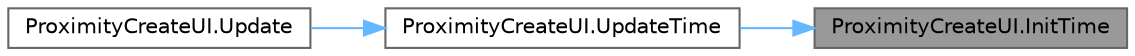 digraph "ProximityCreateUI.InitTime"
{
 // LATEX_PDF_SIZE
  bgcolor="transparent";
  edge [fontname=Helvetica,fontsize=10,labelfontname=Helvetica,labelfontsize=10];
  node [fontname=Helvetica,fontsize=10,shape=box,height=0.2,width=0.4];
  rankdir="RL";
  Node1 [id="Node000001",label="ProximityCreateUI.InitTime",height=0.2,width=0.4,color="gray40", fillcolor="grey60", style="filled", fontcolor="black",tooltip=" "];
  Node1 -> Node2 [id="edge1_Node000001_Node000002",dir="back",color="steelblue1",style="solid",tooltip=" "];
  Node2 [id="Node000002",label="ProximityCreateUI.UpdateTime",height=0.2,width=0.4,color="grey40", fillcolor="white", style="filled",URL="$class_proximity_create_u_i.html#aa23b0ba468bdfebaa2ed830e953173fd",tooltip=" "];
  Node2 -> Node3 [id="edge2_Node000002_Node000003",dir="back",color="steelblue1",style="solid",tooltip=" "];
  Node3 [id="Node000003",label="ProximityCreateUI.Update",height=0.2,width=0.4,color="grey40", fillcolor="white", style="filled",URL="$class_proximity_create_u_i.html#a1e98017784385967fc02b4d6e7e05bf3",tooltip=" "];
}
